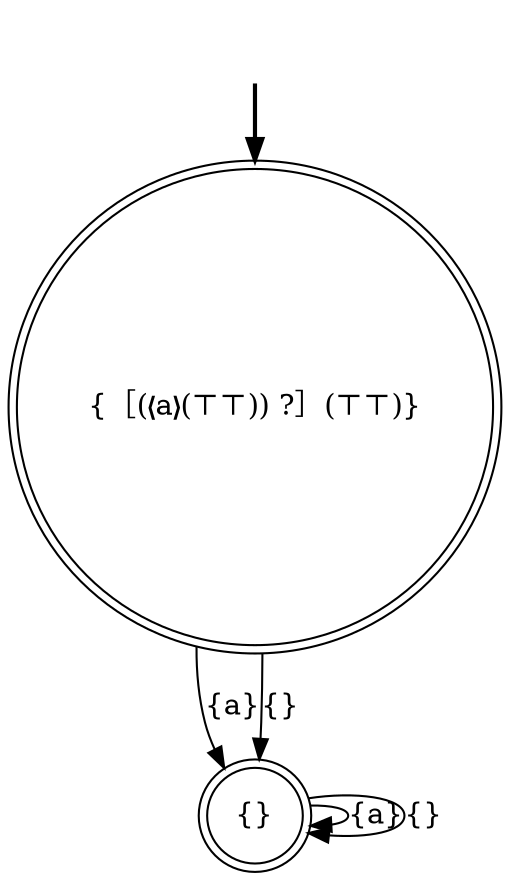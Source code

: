 digraph {
	fake0 [style=invisible]
	"{}" [shape=doublecircle]
	"{［(❬a❭(⊤⊤)) ?］(⊤⊤)}" [root=true shape=doublecircle]
	fake0 -> "{［(❬a❭(⊤⊤)) ?］(⊤⊤)}" [style=bold]
	"{［(❬a❭(⊤⊤)) ?］(⊤⊤)}" -> "{}" [label="{a}"]
	"{}" -> "{}" [label="{a}"]
	"{［(❬a❭(⊤⊤)) ?］(⊤⊤)}" -> "{}" [label="{}"]
	"{}" -> "{}" [label="{}"]
}
